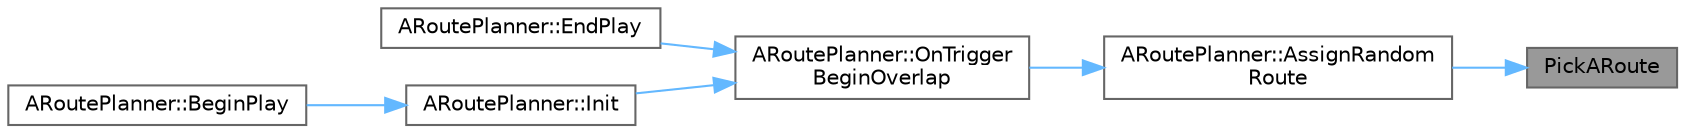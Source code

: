 digraph "PickARoute"
{
 // INTERACTIVE_SVG=YES
 // LATEX_PDF_SIZE
  bgcolor="transparent";
  edge [fontname=Helvetica,fontsize=10,labelfontname=Helvetica,labelfontsize=10];
  node [fontname=Helvetica,fontsize=10,shape=box,height=0.2,width=0.4];
  rankdir="RL";
  Node1 [id="Node000001",label="PickARoute",height=0.2,width=0.4,color="gray40", fillcolor="grey60", style="filled", fontcolor="black",tooltip=" "];
  Node1 -> Node2 [id="edge1_Node000001_Node000002",dir="back",color="steelblue1",style="solid",tooltip=" "];
  Node2 [id="Node000002",label="ARoutePlanner::AssignRandom\lRoute",height=0.2,width=0.4,color="grey40", fillcolor="white", style="filled",URL="$dc/d0f/classARoutePlanner.html#a92310180fe5bcd5987dc9d7df410b7c1",tooltip=" "];
  Node2 -> Node3 [id="edge2_Node000002_Node000003",dir="back",color="steelblue1",style="solid",tooltip=" "];
  Node3 [id="Node000003",label="ARoutePlanner::OnTrigger\lBeginOverlap",height=0.2,width=0.4,color="grey40", fillcolor="white", style="filled",URL="$dc/d0f/classARoutePlanner.html#aa21655e46a7c9c7cd6f18ab89ecf66d5",tooltip=" "];
  Node3 -> Node4 [id="edge3_Node000003_Node000004",dir="back",color="steelblue1",style="solid",tooltip=" "];
  Node4 [id="Node000004",label="ARoutePlanner::EndPlay",height=0.2,width=0.4,color="grey40", fillcolor="white", style="filled",URL="$dc/d0f/classARoutePlanner.html#af896beeae97a3f8cc1e0ba5072214737",tooltip=" "];
  Node3 -> Node5 [id="edge4_Node000003_Node000005",dir="back",color="steelblue1",style="solid",tooltip=" "];
  Node5 [id="Node000005",label="ARoutePlanner::Init",height=0.2,width=0.4,color="grey40", fillcolor="white", style="filled",URL="$dc/d0f/classARoutePlanner.html#a26d76fc968a2d28f2c0ef50d3a98c1fc",tooltip=" "];
  Node5 -> Node6 [id="edge5_Node000005_Node000006",dir="back",color="steelblue1",style="solid",tooltip=" "];
  Node6 [id="Node000006",label="ARoutePlanner::BeginPlay",height=0.2,width=0.4,color="grey40", fillcolor="white", style="filled",URL="$dc/d0f/classARoutePlanner.html#a0c5a8636b4116a8e3027d480e55ebf10",tooltip=" "];
}
